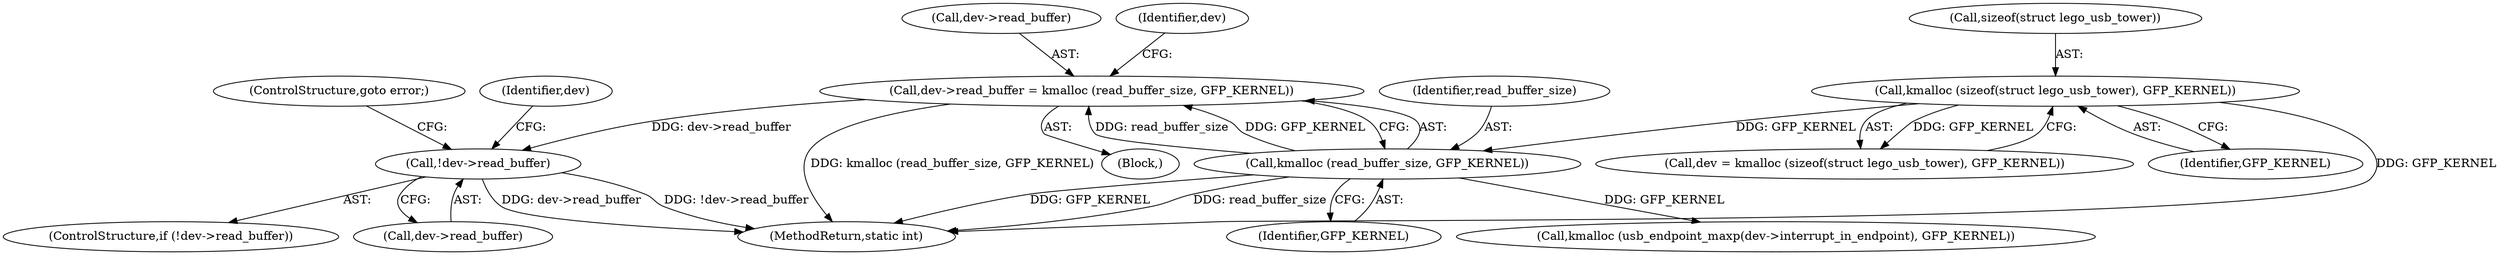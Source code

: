 digraph "0_linux_2fae9e5a7babada041e2e161699ade2447a01989@API" {
"1000324" [label="(Call,!dev->read_buffer)"];
"1000316" [label="(Call,dev->read_buffer = kmalloc (read_buffer_size, GFP_KERNEL))"];
"1000320" [label="(Call,kmalloc (read_buffer_size, GFP_KERNEL))"];
"1000138" [label="(Call,kmalloc (sizeof(struct lego_usb_tower), GFP_KERNEL))"];
"1000328" [label="(ControlStructure,goto error;)"];
"1000320" [label="(Call,kmalloc (read_buffer_size, GFP_KERNEL))"];
"1000321" [label="(Identifier,read_buffer_size)"];
"1000322" [label="(Identifier,GFP_KERNEL)"];
"1000505" [label="(MethodReturn,static int)"];
"1000141" [label="(Identifier,GFP_KERNEL)"];
"1000317" [label="(Call,dev->read_buffer)"];
"1000138" [label="(Call,kmalloc (sizeof(struct lego_usb_tower), GFP_KERNEL))"];
"1000326" [label="(Identifier,dev)"];
"1000324" [label="(Call,!dev->read_buffer)"];
"1000323" [label="(ControlStructure,if (!dev->read_buffer))"];
"1000139" [label="(Call,sizeof(struct lego_usb_tower))"];
"1000333" [label="(Call,kmalloc (usb_endpoint_maxp(dev->interrupt_in_endpoint), GFP_KERNEL))"];
"1000316" [label="(Call,dev->read_buffer = kmalloc (read_buffer_size, GFP_KERNEL))"];
"1000109" [label="(Block,)"];
"1000331" [label="(Identifier,dev)"];
"1000136" [label="(Call,dev = kmalloc (sizeof(struct lego_usb_tower), GFP_KERNEL))"];
"1000325" [label="(Call,dev->read_buffer)"];
"1000324" -> "1000323"  [label="AST: "];
"1000324" -> "1000325"  [label="CFG: "];
"1000325" -> "1000324"  [label="AST: "];
"1000328" -> "1000324"  [label="CFG: "];
"1000331" -> "1000324"  [label="CFG: "];
"1000324" -> "1000505"  [label="DDG: !dev->read_buffer"];
"1000324" -> "1000505"  [label="DDG: dev->read_buffer"];
"1000316" -> "1000324"  [label="DDG: dev->read_buffer"];
"1000316" -> "1000109"  [label="AST: "];
"1000316" -> "1000320"  [label="CFG: "];
"1000317" -> "1000316"  [label="AST: "];
"1000320" -> "1000316"  [label="AST: "];
"1000326" -> "1000316"  [label="CFG: "];
"1000316" -> "1000505"  [label="DDG: kmalloc (read_buffer_size, GFP_KERNEL)"];
"1000320" -> "1000316"  [label="DDG: read_buffer_size"];
"1000320" -> "1000316"  [label="DDG: GFP_KERNEL"];
"1000320" -> "1000322"  [label="CFG: "];
"1000321" -> "1000320"  [label="AST: "];
"1000322" -> "1000320"  [label="AST: "];
"1000320" -> "1000505"  [label="DDG: GFP_KERNEL"];
"1000320" -> "1000505"  [label="DDG: read_buffer_size"];
"1000138" -> "1000320"  [label="DDG: GFP_KERNEL"];
"1000320" -> "1000333"  [label="DDG: GFP_KERNEL"];
"1000138" -> "1000136"  [label="AST: "];
"1000138" -> "1000141"  [label="CFG: "];
"1000139" -> "1000138"  [label="AST: "];
"1000141" -> "1000138"  [label="AST: "];
"1000136" -> "1000138"  [label="CFG: "];
"1000138" -> "1000505"  [label="DDG: GFP_KERNEL"];
"1000138" -> "1000136"  [label="DDG: GFP_KERNEL"];
}
